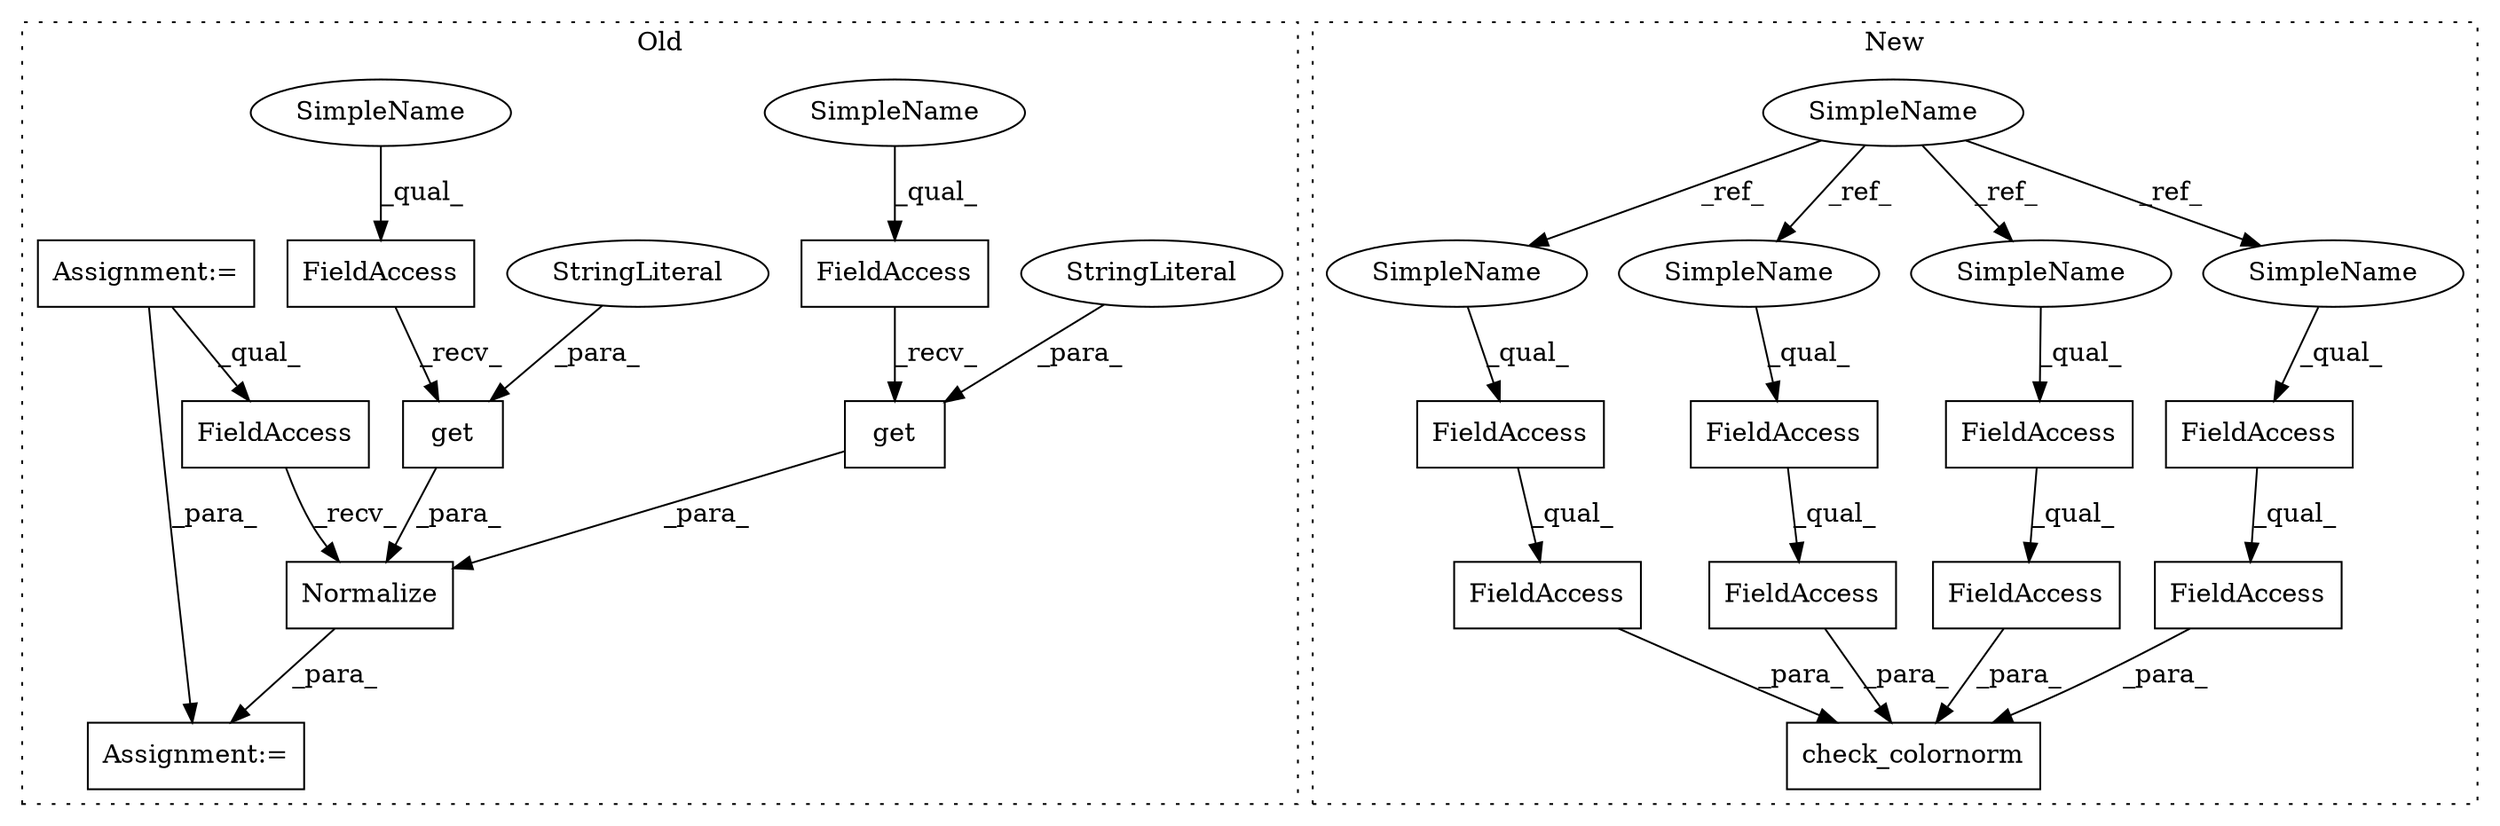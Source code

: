 digraph G {
subgraph cluster0 {
1 [label="get" a="32" s="4940,4950" l="4,1" shape="box"];
3 [label="Normalize" a="32" s="4920,4973" l="10,1" shape="box"];
5 [label="FieldAccess" a="22" s="4930" l="9" shape="box"];
6 [label="FieldAccess" a="22" s="4902" l="17" shape="box"];
9 [label="FieldAccess" a="22" s="4952" l="9" shape="box"];
16 [label="get" a="32" s="4962,4972" l="4,1" shape="box"];
17 [label="StringLiteral" a="45" s="4966" l="6" shape="ellipse"];
18 [label="Assignment:=" a="7" s="4901" l="1" shape="box"];
19 [label="Assignment:=" a="7" s="4333" l="10" shape="box"];
20 [label="StringLiteral" a="45" s="4944" l="6" shape="ellipse"];
25 [label="SimpleName" a="42" s="4930" l="4" shape="ellipse"];
26 [label="SimpleName" a="42" s="4952" l="4" shape="ellipse"];
label = "Old";
style="dotted";
}
subgraph cluster1 {
2 [label="check_colornorm" a="32" s="5173,5275" l="16,1" shape="box"];
4 [label="FieldAccess" a="22" s="5210" l="20" shape="box"];
7 [label="FieldAccess" a="22" s="5210" l="15" shape="box"];
8 [label="SimpleName" a="42" s="4378" l="4" shape="ellipse"];
10 [label="FieldAccess" a="22" s="5231" l="23" shape="box"];
11 [label="FieldAccess" a="22" s="5255" l="20" shape="box"];
12 [label="FieldAccess" a="22" s="5189" l="15" shape="box"];
13 [label="FieldAccess" a="22" s="5231" l="15" shape="box"];
14 [label="FieldAccess" a="22" s="5189" l="20" shape="box"];
15 [label="FieldAccess" a="22" s="5255" l="15" shape="box"];
21 [label="SimpleName" a="42" s="5210" l="4" shape="ellipse"];
22 [label="SimpleName" a="42" s="5255" l="4" shape="ellipse"];
23 [label="SimpleName" a="42" s="5231" l="4" shape="ellipse"];
24 [label="SimpleName" a="42" s="5189" l="4" shape="ellipse"];
label = "New";
style="dotted";
}
1 -> 3 [label="_para_"];
3 -> 18 [label="_para_"];
4 -> 2 [label="_para_"];
5 -> 1 [label="_recv_"];
6 -> 3 [label="_recv_"];
7 -> 4 [label="_qual_"];
8 -> 22 [label="_ref_"];
8 -> 21 [label="_ref_"];
8 -> 24 [label="_ref_"];
8 -> 23 [label="_ref_"];
9 -> 16 [label="_recv_"];
10 -> 2 [label="_para_"];
11 -> 2 [label="_para_"];
12 -> 14 [label="_qual_"];
13 -> 10 [label="_qual_"];
14 -> 2 [label="_para_"];
15 -> 11 [label="_qual_"];
16 -> 3 [label="_para_"];
17 -> 16 [label="_para_"];
19 -> 18 [label="_para_"];
19 -> 6 [label="_qual_"];
20 -> 1 [label="_para_"];
21 -> 7 [label="_qual_"];
22 -> 15 [label="_qual_"];
23 -> 13 [label="_qual_"];
24 -> 12 [label="_qual_"];
25 -> 5 [label="_qual_"];
26 -> 9 [label="_qual_"];
}